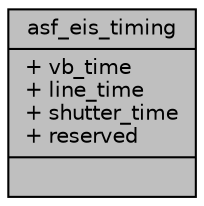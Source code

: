 digraph "asf_eis_timing"
{
 // INTERACTIVE_SVG=YES
 // LATEX_PDF_SIZE
  bgcolor="transparent";
  edge [fontname="Helvetica",fontsize="10",labelfontname="Helvetica",labelfontsize="10"];
  node [fontname="Helvetica",fontsize="10",shape=record];
  Node1 [label="{asf_eis_timing\n|+ vb_time\l+ line_time\l+ shutter_time\l+ reserved\l|}",height=0.2,width=0.4,color="black", fillcolor="grey75", style="filled", fontcolor="black",tooltip=" "];
}
